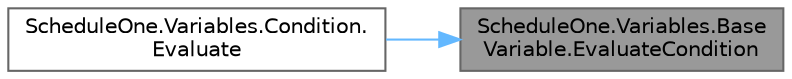 digraph "ScheduleOne.Variables.BaseVariable.EvaluateCondition"
{
 // LATEX_PDF_SIZE
  bgcolor="transparent";
  edge [fontname=Helvetica,fontsize=10,labelfontname=Helvetica,labelfontsize=10];
  node [fontname=Helvetica,fontsize=10,shape=box,height=0.2,width=0.4];
  rankdir="RL";
  Node1 [id="Node000001",label="ScheduleOne.Variables.Base\lVariable.EvaluateCondition",height=0.2,width=0.4,color="gray40", fillcolor="grey60", style="filled", fontcolor="black",tooltip=" "];
  Node1 -> Node2 [id="edge1_Node000001_Node000002",dir="back",color="steelblue1",style="solid",tooltip=" "];
  Node2 [id="Node000002",label="ScheduleOne.Variables.Condition.\lEvaluate",height=0.2,width=0.4,color="grey40", fillcolor="white", style="filled",URL="$class_schedule_one_1_1_variables_1_1_condition.html#a1582cefa3d43cf31034e7238dc2e4e5b",tooltip=" "];
}
